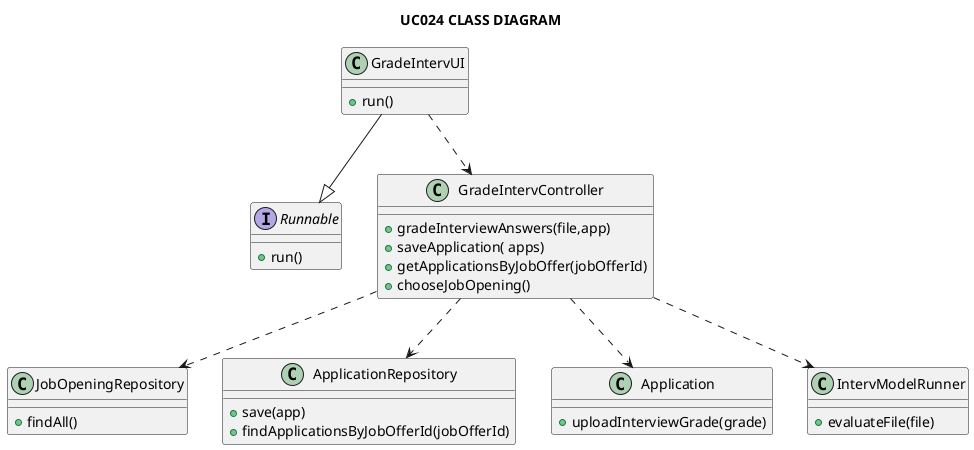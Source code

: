 @startuml

title UC024 CLASS DIAGRAM

interface Runnable {
+run()
}

class GradeIntervUI {
+run()
}

class GradeIntervController {
+gradeInterviewAnswers(file,app)
+saveApplication( apps)
+getApplicationsByJobOffer(jobOfferId)
+chooseJobOpening()

}

class JobOpeningRepository{
+findAll()

}

class ApplicationRepository{
+save(app)
+findApplicationsByJobOfferId(jobOfferId)

}

class Application{
+uploadInterviewGrade(grade)
}


class IntervModelRunner {
+evaluateFile(file)
}



GradeIntervUI --|> Runnable
GradeIntervUI ..> GradeIntervController
GradeIntervController ..> ApplicationRepository
GradeIntervController ..> Application
GradeIntervController ..> JobOpeningRepository
GradeIntervController ..> IntervModelRunner

@enduml